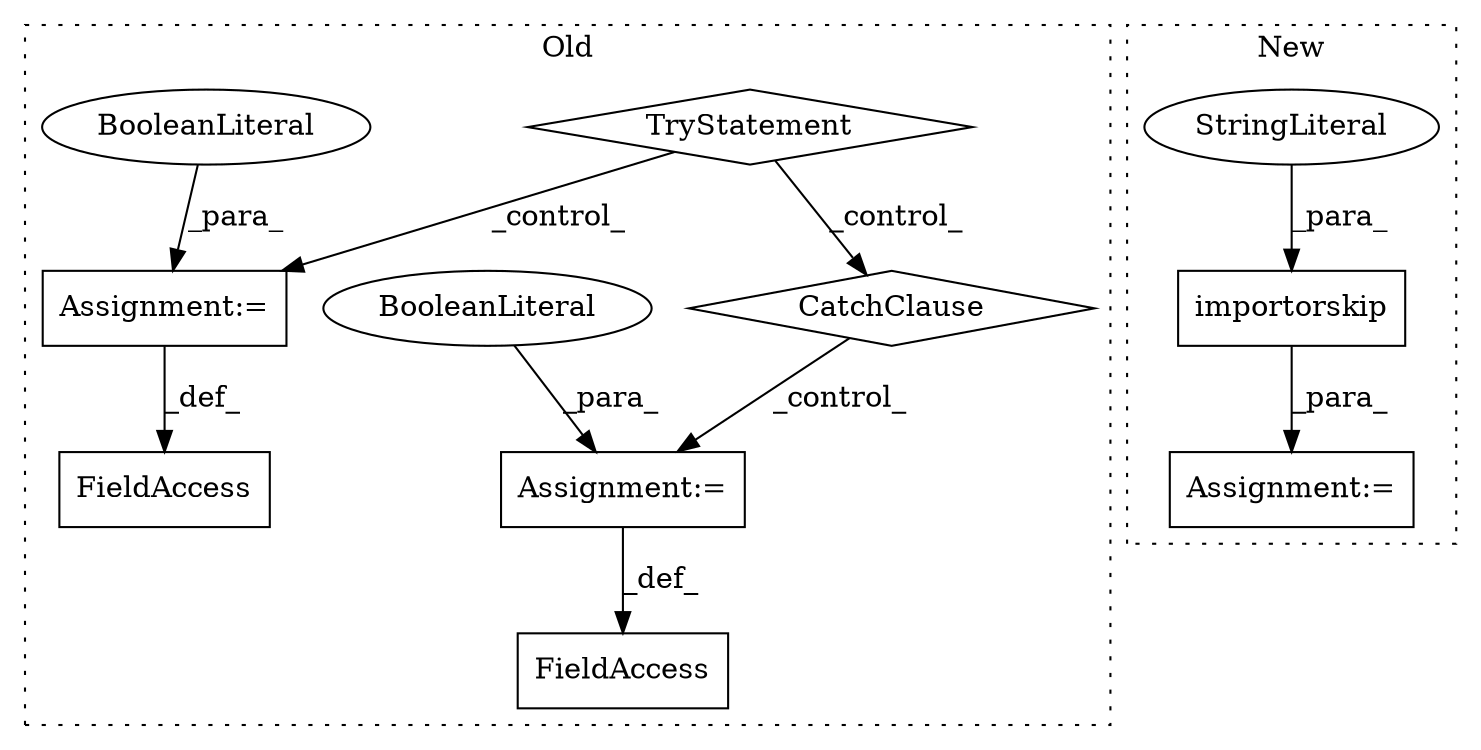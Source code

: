 digraph G {
subgraph cluster0 {
1 [label="CatchClause" a="12" s="502,538" l="11,2" shape="diamond"];
3 [label="TryStatement" a="54" s="462" l="4" shape="diamond"];
5 [label="Assignment:=" a="7" s="562" l="1" shape="box"];
6 [label="FieldAccess" a="22" s="548" l="14" shape="box"];
7 [label="BooleanLiteral" a="9" s="563" l="5" shape="ellipse"];
9 [label="Assignment:=" a="7" s="488" l="1" shape="box"];
10 [label="FieldAccess" a="22" s="474" l="14" shape="box"];
11 [label="BooleanLiteral" a="9" s="489" l="4" shape="ellipse"];
label = "Old";
style="dotted";
}
subgraph cluster1 {
2 [label="importorskip" a="32" s="341,402" l="13,1" shape="box"];
4 [label="StringLiteral" a="45" s="354" l="6" shape="ellipse"];
8 [label="Assignment:=" a="7" s="333" l="1" shape="box"];
label = "New";
style="dotted";
}
1 -> 5 [label="_control_"];
2 -> 8 [label="_para_"];
3 -> 1 [label="_control_"];
3 -> 9 [label="_control_"];
4 -> 2 [label="_para_"];
5 -> 6 [label="_def_"];
7 -> 5 [label="_para_"];
9 -> 10 [label="_def_"];
11 -> 9 [label="_para_"];
}